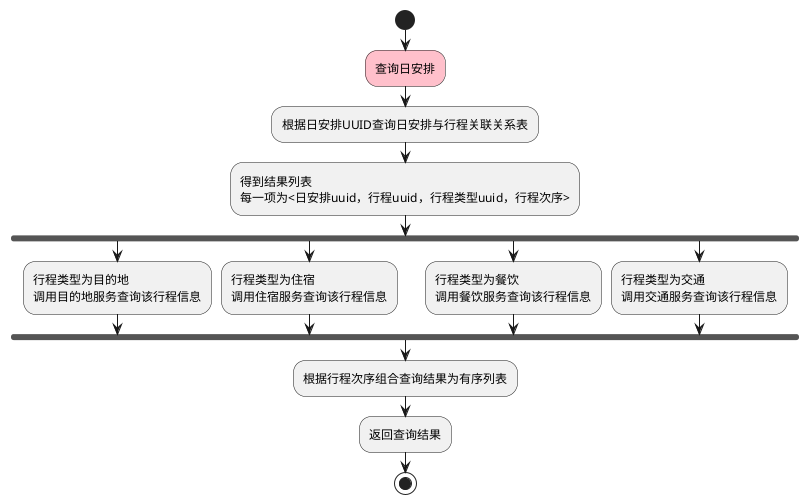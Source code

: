 @startuml
'https://plantuml.com/activity-diagram-beta

start
#pink:查询日安排;
:根据日安排UUID查询日安排与行程关联关系表;
:得到结果列表
每一项为<日安排uuid，行程uuid，行程类型uuid，行程次序>;
fork
:行程类型为目的地
调用目的地服务查询该行程信息;
fork again
:行程类型为住宿
调用住宿服务查询该行程信息;
fork again
:行程类型为餐饮
调用餐饮服务查询该行程信息;
fork again
:行程类型为交通
调用交通服务查询该行程信息;
end fork
:根据行程次序组合查询结果为有序列表;
:返回查询结果;
stop

@enduml
